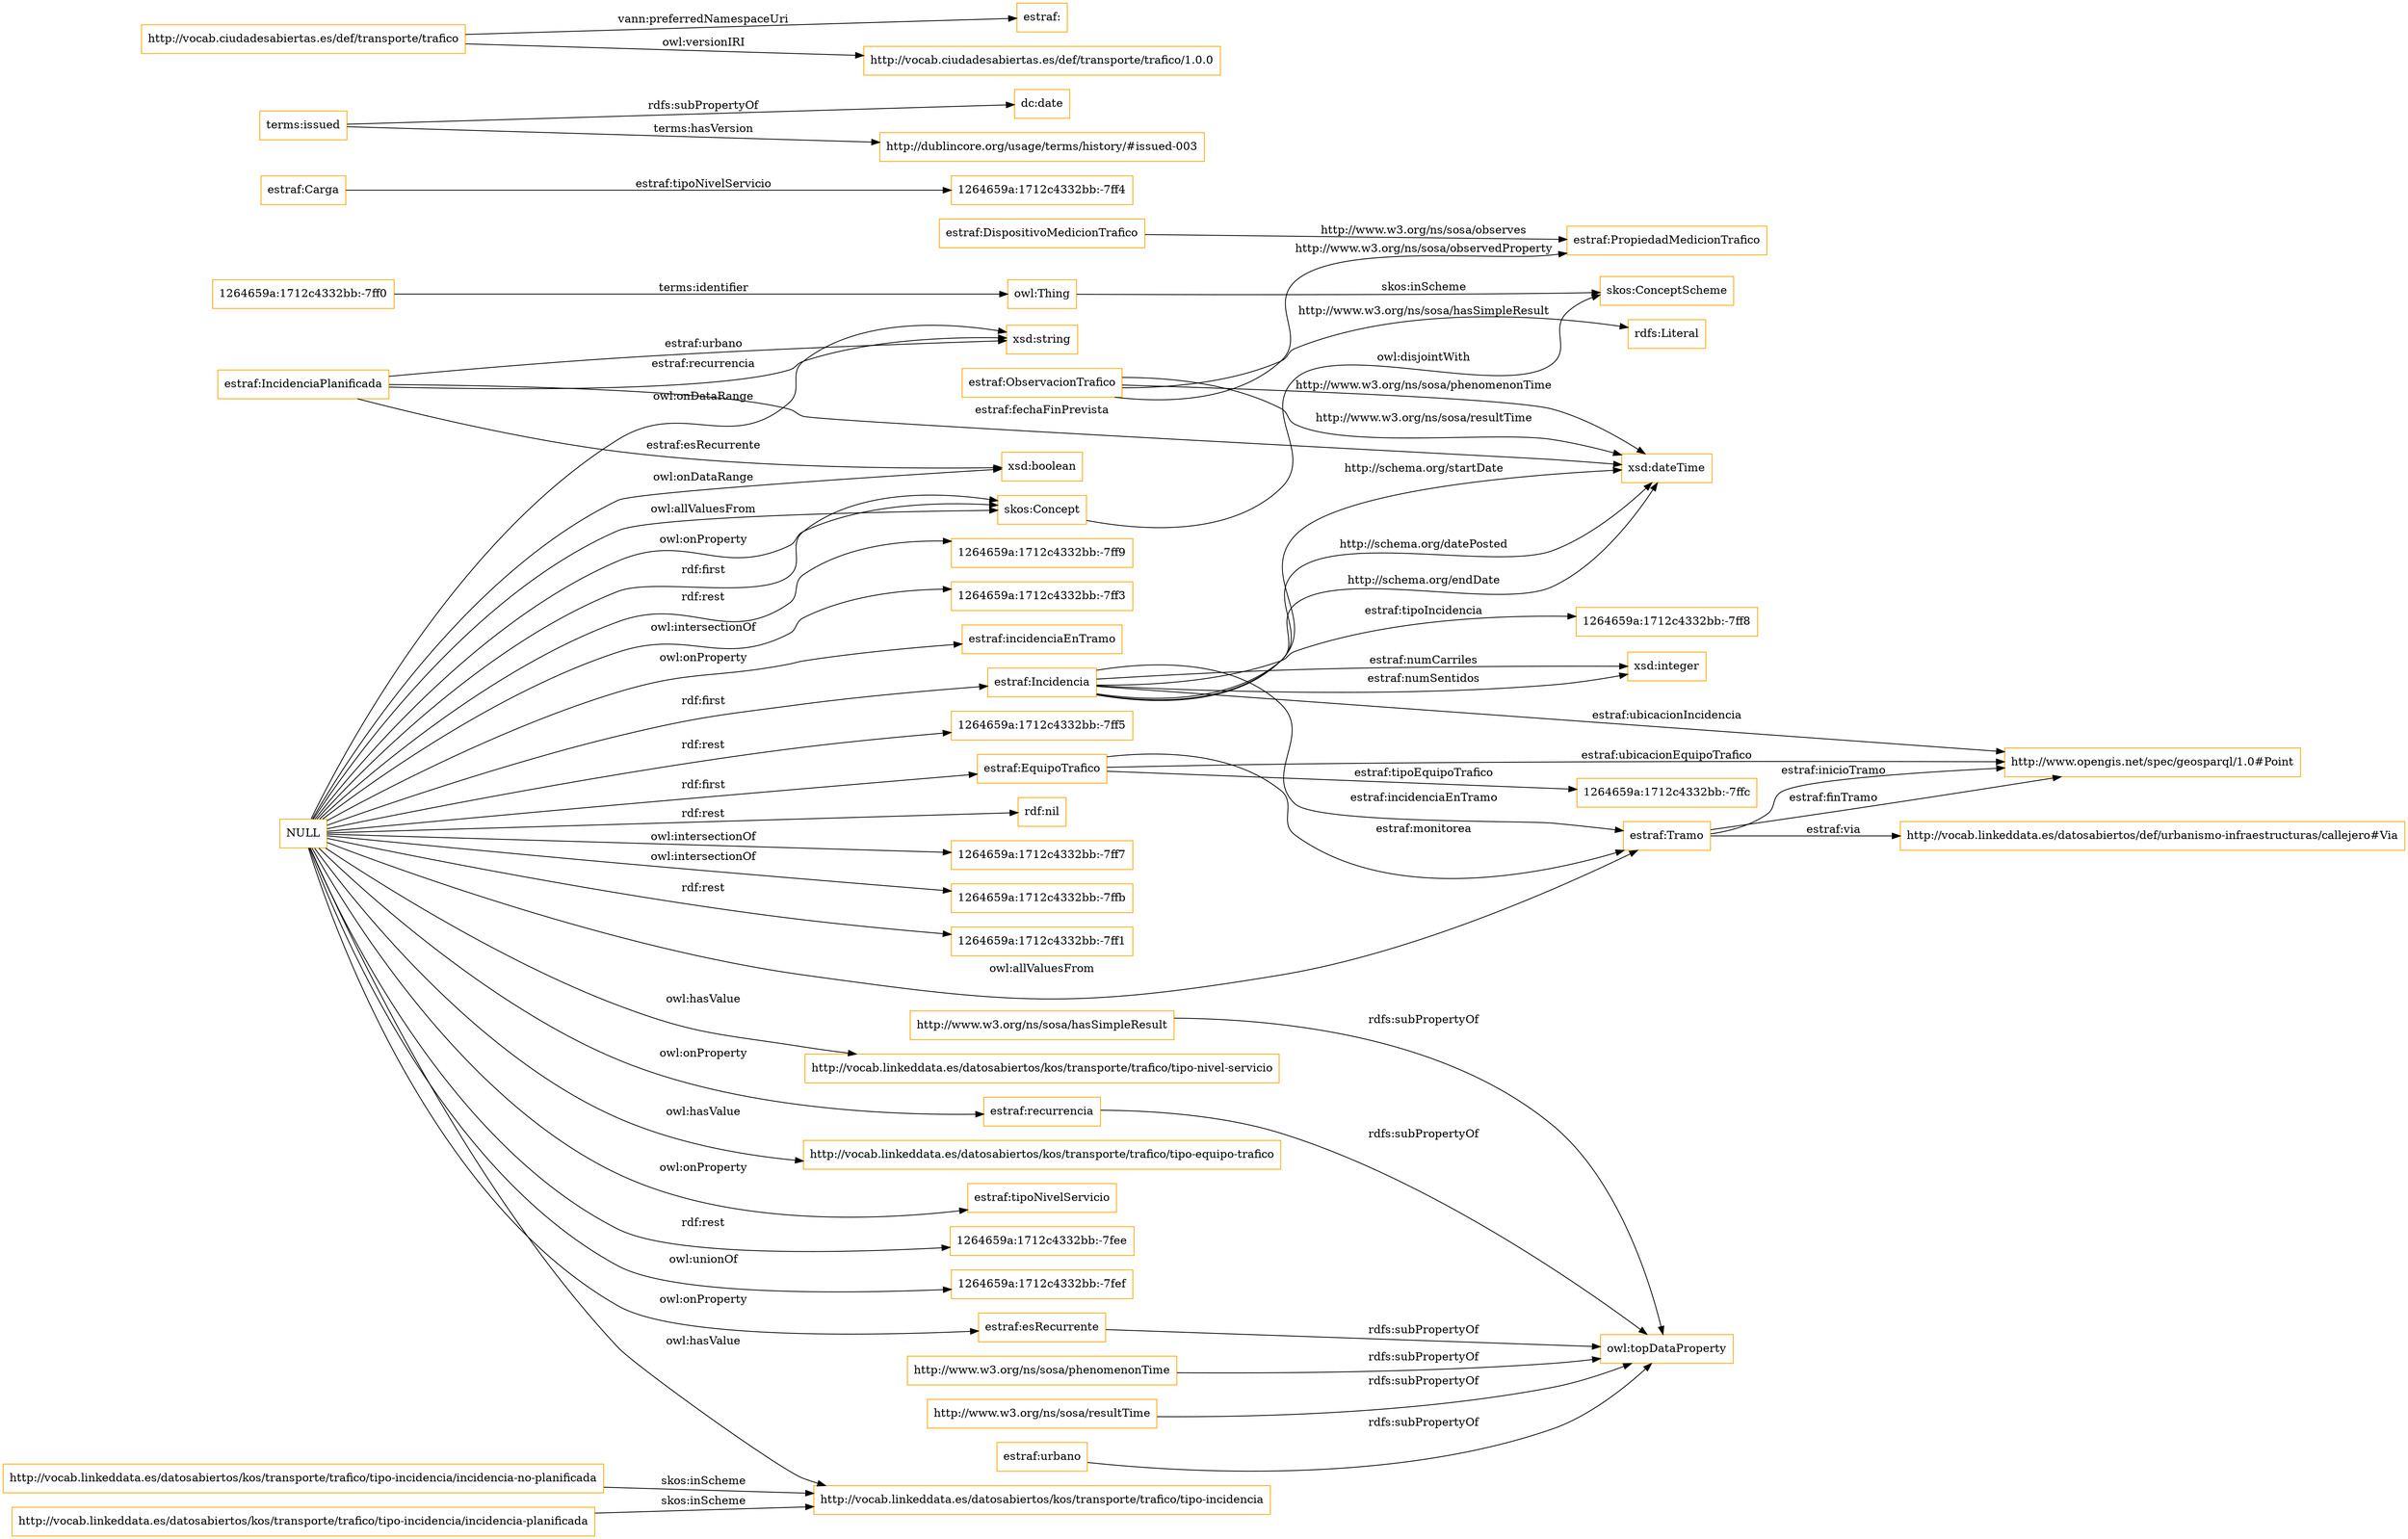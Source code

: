 digraph ar2dtool_diagram { 
rankdir=LR;
size="1501"
node [shape = rectangle, color="orange"]; "estraf:Tramo" "estraf:Carga" "estraf:Incidencia" "estraf:PropiedadMedicionTrafico" "estraf:EquipoTrafico" "skos:ConceptScheme" "estraf:DispositivoMedicionTrafico" "http://www.opengis.net/spec/geosparql/1.0#Point" "1264659a:1712c4332bb:-7ff4" "estraf:IncidenciaPlanificada" "1264659a:1712c4332bb:-7ff8" "1264659a:1712c4332bb:-7ffc" "skos:Concept" "estraf:ObservacionTrafico" "http://vocab.linkeddata.es/datosabiertos/def/urbanismo-infraestructuras/callejero#Via" "1264659a:1712c4332bb:-7ff0" ; /*classes style*/
	"http://www.w3.org/ns/sosa/hasSimpleResult" -> "owl:topDataProperty" [ label = "rdfs:subPropertyOf" ];
	"NULL" -> "skos:Concept" [ label = "owl:allValuesFrom" ];
	"NULL" -> "estraf:tipoNivelServicio" [ label = "owl:onProperty" ];
	"NULL" -> "1264659a:1712c4332bb:-7fee" [ label = "rdf:rest" ];
	"NULL" -> "xsd:boolean" [ label = "owl:onDataRange" ];
	"NULL" -> "skos:Concept" [ label = "owl:onProperty" ];
	"NULL" -> "1264659a:1712c4332bb:-7fef" [ label = "owl:unionOf" ];
	"NULL" -> "1264659a:1712c4332bb:-7ff9" [ label = "rdf:rest" ];
	"NULL" -> "1264659a:1712c4332bb:-7ff3" [ label = "owl:intersectionOf" ];
	"NULL" -> "estraf:Incidencia" [ label = "rdf:first" ];
	"NULL" -> "estraf:incidenciaEnTramo" [ label = "owl:onProperty" ];
	"NULL" -> "skos:Concept" [ label = "rdf:first" ];
	"NULL" -> "estraf:esRecurrente" [ label = "owl:onProperty" ];
	"NULL" -> "estraf:Tramo" [ label = "owl:allValuesFrom" ];
	"NULL" -> "1264659a:1712c4332bb:-7ff5" [ label = "rdf:rest" ];
	"NULL" -> "rdf:nil" [ label = "rdf:rest" ];
	"NULL" -> "http://vocab.linkeddata.es/datosabiertos/kos/transporte/trafico/tipo-incidencia" [ label = "owl:hasValue" ];
	"NULL" -> "xsd:string" [ label = "owl:onDataRange" ];
	"NULL" -> "1264659a:1712c4332bb:-7ff7" [ label = "owl:intersectionOf" ];
	"NULL" -> "estraf:recurrencia" [ label = "owl:onProperty" ];
	"NULL" -> "1264659a:1712c4332bb:-7ffb" [ label = "owl:intersectionOf" ];
	"NULL" -> "1264659a:1712c4332bb:-7ff1" [ label = "rdf:rest" ];
	"NULL" -> "http://vocab.linkeddata.es/datosabiertos/kos/transporte/trafico/tipo-nivel-servicio" [ label = "owl:hasValue" ];
	"NULL" -> "http://vocab.linkeddata.es/datosabiertos/kos/transporte/trafico/tipo-equipo-trafico" [ label = "owl:hasValue" ];
	"NULL" -> "estraf:EquipoTrafico" [ label = "rdf:first" ];
	"skos:Concept" -> "skos:ConceptScheme" [ label = "owl:disjointWith" ];
	"http://www.w3.org/ns/sosa/resultTime" -> "owl:topDataProperty" [ label = "rdfs:subPropertyOf" ];
	"http://vocab.linkeddata.es/datosabiertos/kos/transporte/trafico/tipo-incidencia/incidencia-no-planificada" -> "http://vocab.linkeddata.es/datosabiertos/kos/transporte/trafico/tipo-incidencia" [ label = "skos:inScheme" ];
	"terms:issued" -> "dc:date" [ label = "rdfs:subPropertyOf" ];
	"terms:issued" -> "http://dublincore.org/usage/terms/history/#issued-003" [ label = "terms:hasVersion" ];
	"http://vocab.linkeddata.es/datosabiertos/kos/transporte/trafico/tipo-incidencia/incidencia-planificada" -> "http://vocab.linkeddata.es/datosabiertos/kos/transporte/trafico/tipo-incidencia" [ label = "skos:inScheme" ];
	"http://www.w3.org/ns/sosa/phenomenonTime" -> "owl:topDataProperty" [ label = "rdfs:subPropertyOf" ];
	"estraf:esRecurrente" -> "owl:topDataProperty" [ label = "rdfs:subPropertyOf" ];
	"estraf:urbano" -> "owl:topDataProperty" [ label = "rdfs:subPropertyOf" ];
	"http://vocab.ciudadesabiertas.es/def/transporte/trafico" -> "estraf:" [ label = "vann:preferredNamespaceUri" ];
	"http://vocab.ciudadesabiertas.es/def/transporte/trafico" -> "http://vocab.ciudadesabiertas.es/def/transporte/trafico/1.0.0" [ label = "owl:versionIRI" ];
	"estraf:recurrencia" -> "owl:topDataProperty" [ label = "rdfs:subPropertyOf" ];
	"estraf:Tramo" -> "http://www.opengis.net/spec/geosparql/1.0#Point" [ label = "estraf:finTramo" ];
	"estraf:Incidencia" -> "xsd:dateTime" [ label = "http://schema.org/startDate" ];
	"estraf:Carga" -> "1264659a:1712c4332bb:-7ff4" [ label = "estraf:tipoNivelServicio" ];
	"estraf:ObservacionTrafico" -> "estraf:PropiedadMedicionTrafico" [ label = "http://www.w3.org/ns/sosa/observedProperty" ];
	"owl:Thing" -> "skos:ConceptScheme" [ label = "skos:inScheme" ];
	"estraf:EquipoTrafico" -> "estraf:Tramo" [ label = "estraf:monitorea" ];
	"estraf:ObservacionTrafico" -> "xsd:dateTime" [ label = "http://www.w3.org/ns/sosa/phenomenonTime" ];
	"estraf:EquipoTrafico" -> "1264659a:1712c4332bb:-7ffc" [ label = "estraf:tipoEquipoTrafico" ];
	"estraf:DispositivoMedicionTrafico" -> "estraf:PropiedadMedicionTrafico" [ label = "http://www.w3.org/ns/sosa/observes" ];
	"estraf:IncidenciaPlanificada" -> "xsd:dateTime" [ label = "estraf:fechaFinPrevista" ];
	"estraf:Tramo" -> "http://www.opengis.net/spec/geosparql/1.0#Point" [ label = "estraf:inicioTramo" ];
	"estraf:Incidencia" -> "xsd:dateTime" [ label = "http://schema.org/datePosted" ];
	"estraf:EquipoTrafico" -> "http://www.opengis.net/spec/geosparql/1.0#Point" [ label = "estraf:ubicacionEquipoTrafico" ];
	"estraf:IncidenciaPlanificada" -> "xsd:string" [ label = "estraf:recurrencia" ];
	"estraf:Incidencia" -> "estraf:Tramo" [ label = "estraf:incidenciaEnTramo" ];
	"estraf:ObservacionTrafico" -> "rdfs:Literal" [ label = "http://www.w3.org/ns/sosa/hasSimpleResult" ];
	"1264659a:1712c4332bb:-7ff0" -> "owl:Thing" [ label = "terms:identifier" ];
	"estraf:Incidencia" -> "xsd:dateTime" [ label = "http://schema.org/endDate" ];
	"estraf:Incidencia" -> "xsd:integer" [ label = "estraf:numCarriles" ];
	"estraf:Incidencia" -> "xsd:integer" [ label = "estraf:numSentidos" ];
	"estraf:ObservacionTrafico" -> "xsd:dateTime" [ label = "http://www.w3.org/ns/sosa/resultTime" ];
	"estraf:Incidencia" -> "http://www.opengis.net/spec/geosparql/1.0#Point" [ label = "estraf:ubicacionIncidencia" ];
	"estraf:IncidenciaPlanificada" -> "xsd:boolean" [ label = "estraf:esRecurrente" ];
	"estraf:Incidencia" -> "1264659a:1712c4332bb:-7ff8" [ label = "estraf:tipoIncidencia" ];
	"estraf:IncidenciaPlanificada" -> "xsd:string" [ label = "estraf:urbano" ];
	"estraf:Tramo" -> "http://vocab.linkeddata.es/datosabiertos/def/urbanismo-infraestructuras/callejero#Via" [ label = "estraf:via" ];

}
